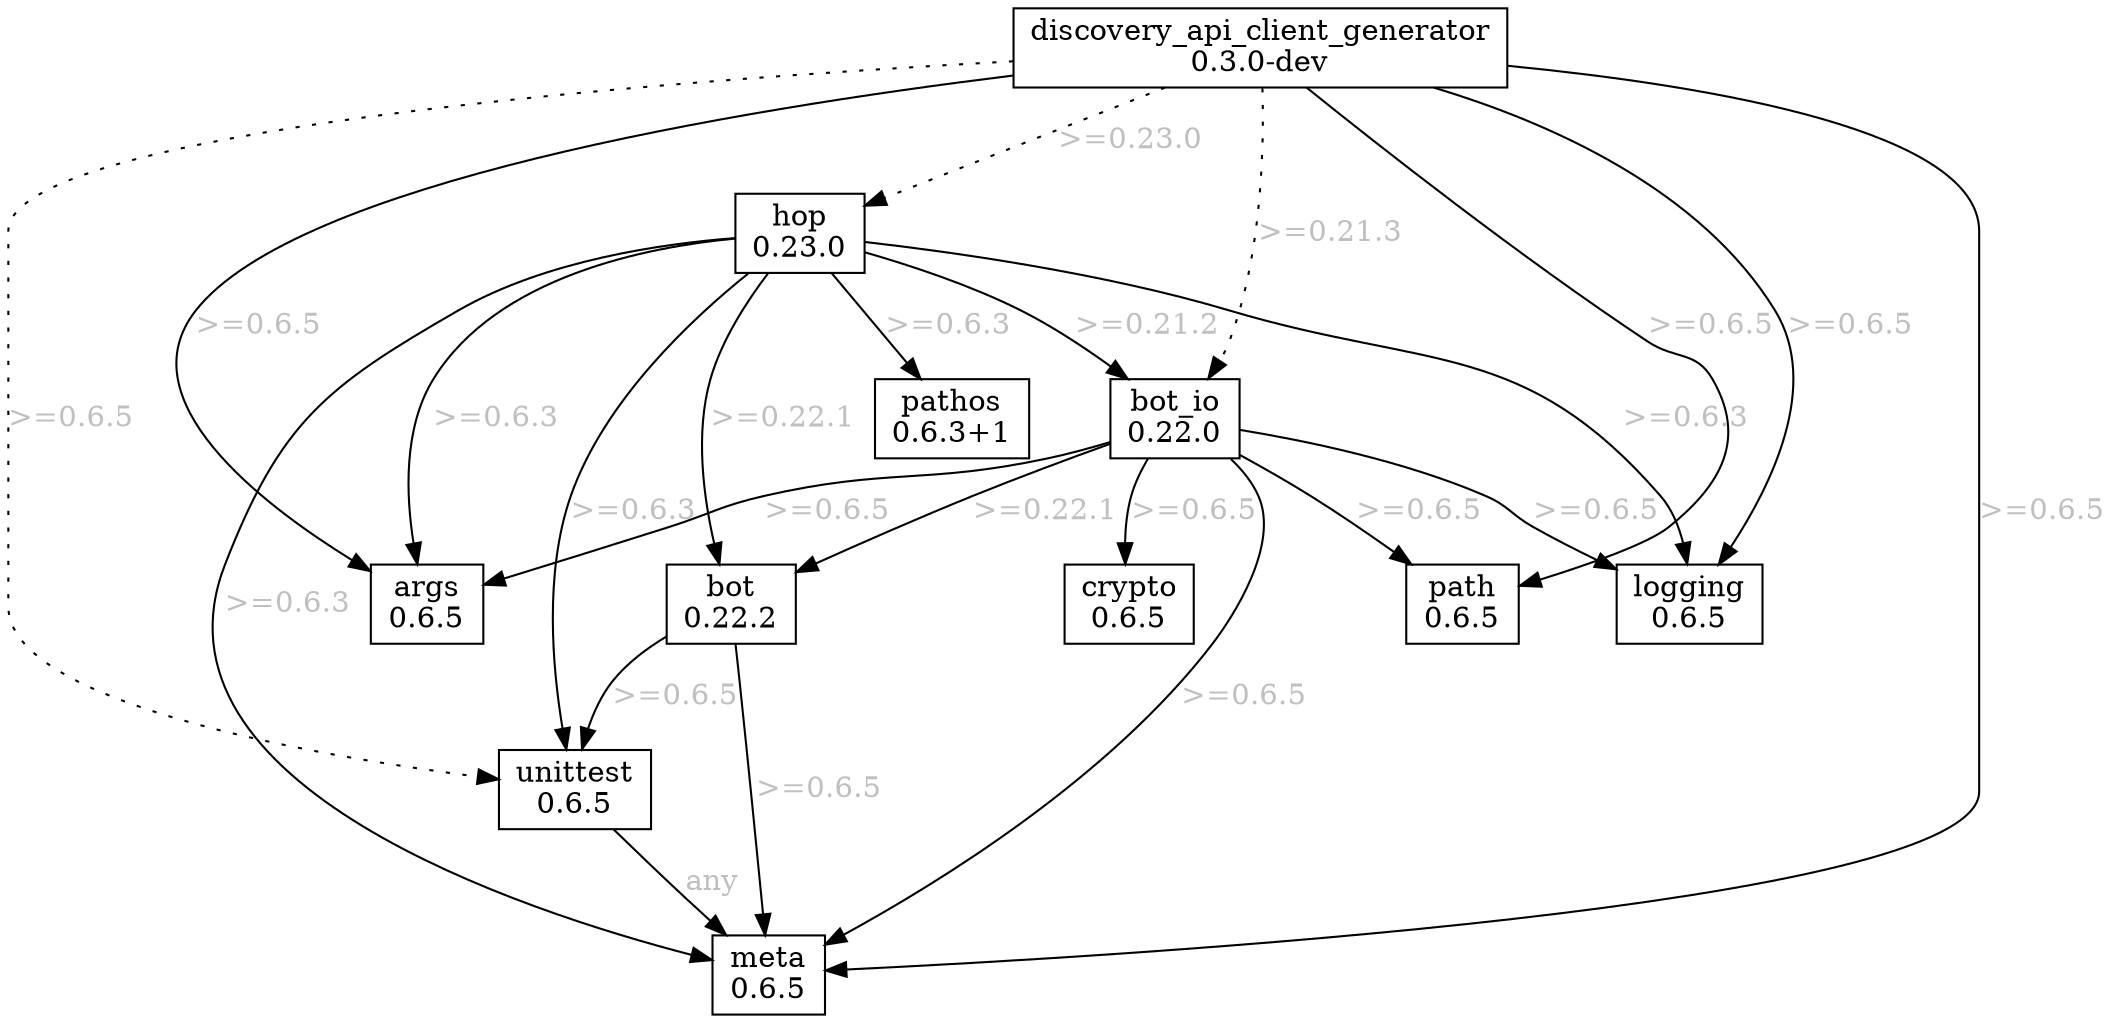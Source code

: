 digraph G {

  args [label="args
0.6.5",shape=box];

  bot [label="bot
0.22.2",shape=box];
  bot -> meta [label=">=0.6.5",fontcolor=gray];
  bot -> unittest [label=">=0.6.5",fontcolor=gray];

  bot_io [label="bot_io
0.22.0",shape=box];
  bot_io -> args [label=">=0.6.5",fontcolor=gray];
  bot_io -> bot [label=">=0.22.1",fontcolor=gray];
  bot_io -> crypto [label=">=0.6.5",fontcolor=gray];
  bot_io -> logging [label=">=0.6.5",fontcolor=gray];
  bot_io -> meta [label=">=0.6.5",fontcolor=gray];
  bot_io -> path [label=">=0.6.5",fontcolor=gray];

  crypto [label="crypto
0.6.5",shape=box];

  discovery_api_client_generator [label="discovery_api_client_generator
0.3.0-dev",shape=box];
  discovery_api_client_generator -> args [label=">=0.6.5",fontcolor=gray];
  discovery_api_client_generator -> logging [label=">=0.6.5",fontcolor=gray];
  discovery_api_client_generator -> meta [label=">=0.6.5",fontcolor=gray];
  discovery_api_client_generator -> path [label=">=0.6.5",fontcolor=gray];
  discovery_api_client_generator -> bot_io [label=">=0.21.3",fontcolor=gray,style=dotted];
  discovery_api_client_generator -> hop [label=">=0.23.0",fontcolor=gray,style=dotted];
  discovery_api_client_generator -> unittest [label=">=0.6.5",fontcolor=gray,style=dotted];

  hop [label="hop
0.23.0",shape=box];
  hop -> args [label=">=0.6.3",fontcolor=gray];
  hop -> bot [label=">=0.22.1",fontcolor=gray];
  hop -> bot_io [label=">=0.21.2",fontcolor=gray];
  hop -> logging [label=">=0.6.3",fontcolor=gray];
  hop -> meta [label=">=0.6.3",fontcolor=gray];
  hop -> pathos [label=">=0.6.3",fontcolor=gray];
  hop -> unittest [label=">=0.6.3",fontcolor=gray];

  logging [label="logging
0.6.5",shape=box];

  meta [label="meta
0.6.5",shape=box];

  path [label="path
0.6.5",shape=box];

  pathos [label="pathos
0.6.3+1",shape=box];

  unittest [label="unittest
0.6.5",shape=box];
  unittest -> meta [label="any",fontcolor=gray];
}


